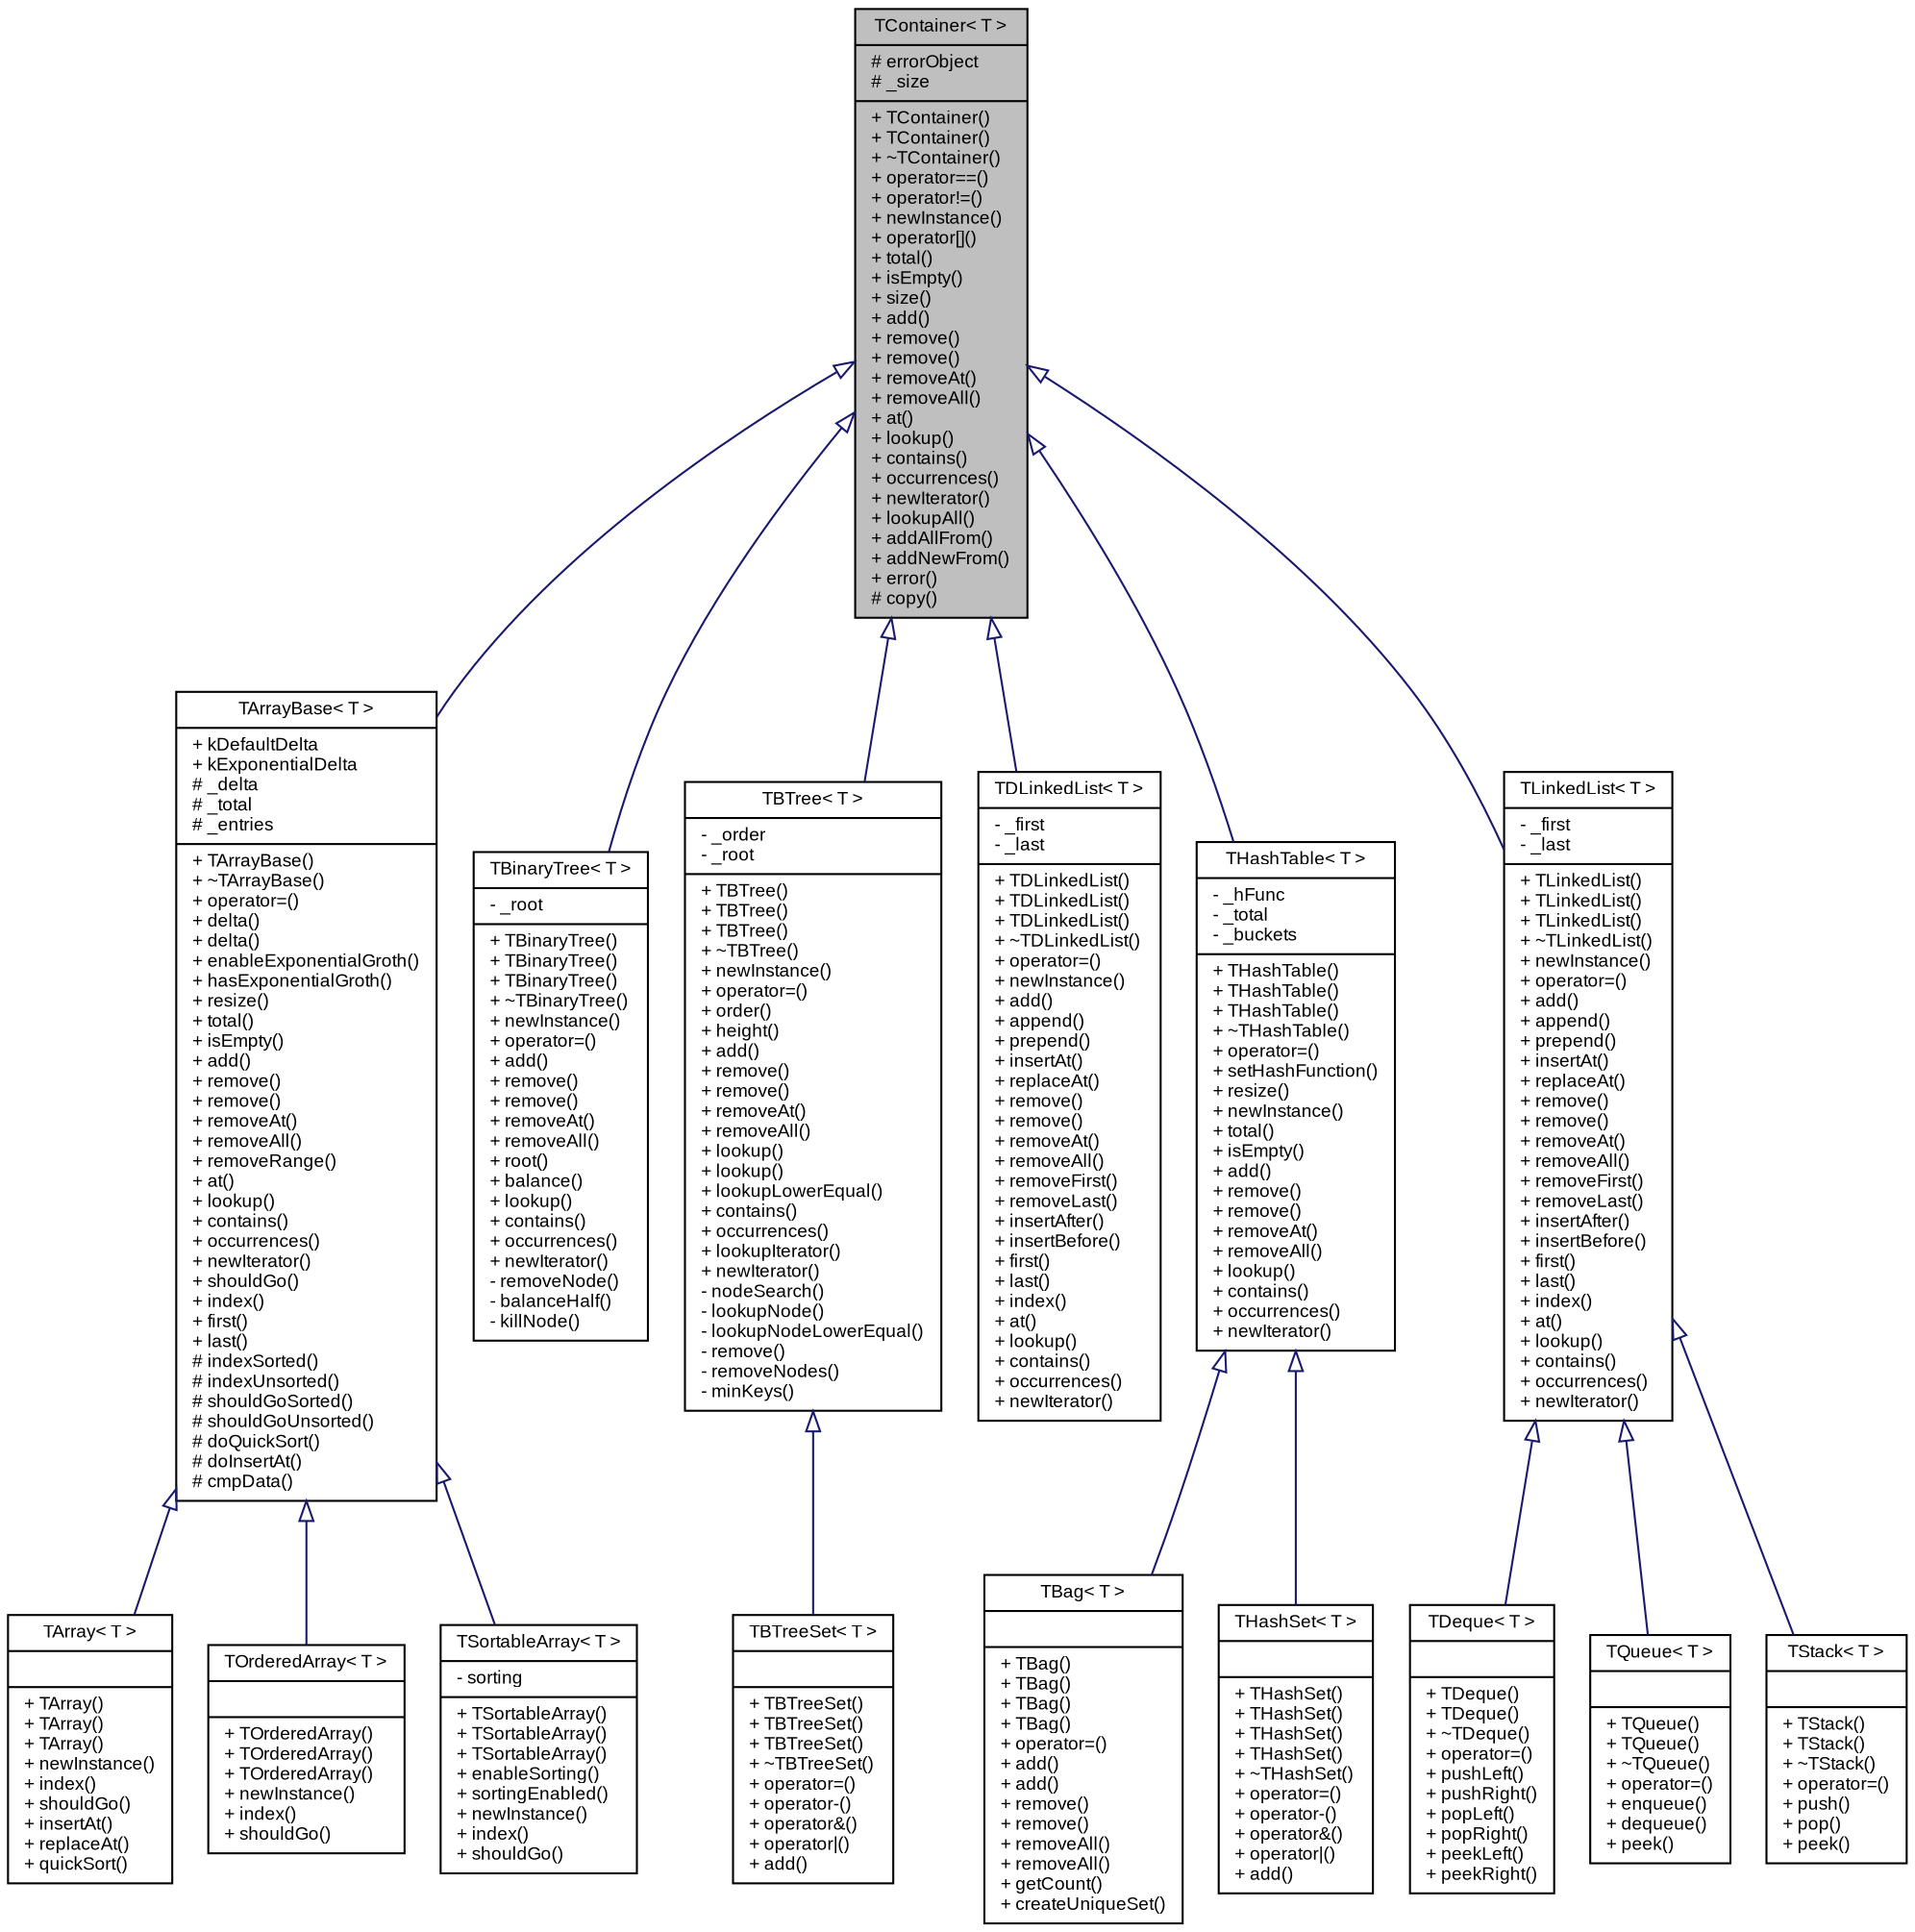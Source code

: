digraph G
{
  bgcolor="transparent";
  edge [fontname="Arial",fontsize="9",labelfontname="Arial",labelfontsize="9"];
  node [fontname="Arial",fontsize="9",shape=record];
  Node1 [label="{TContainer\< T \>\n|# errorObject\l# _size\l|+ TContainer()\l+ TContainer()\l+ ~TContainer()\l+ operator==()\l+ operator!=()\l+ newInstance()\l+ operator[]()\l+ total()\l+ isEmpty()\l+ size()\l+ add()\l+ remove()\l+ remove()\l+ removeAt()\l+ removeAll()\l+ at()\l+ lookup()\l+ contains()\l+ occurrences()\l+ newIterator()\l+ lookupAll()\l+ addAllFrom()\l+ addNewFrom()\l+ error()\l# copy()\l}",height=0.2,width=0.4,color="black", fillcolor="grey75", style="filled" fontcolor="black"];
  Node1 -> Node2 [dir=back,color="midnightblue",fontsize="9",style="solid",arrowtail="empty",fontname="Arial"];
  Node2 [label="{TArrayBase\< T \>\n|+ kDefaultDelta\l+ kExponentialDelta\l# _delta\l# _total\l# _entries\l|+ TArrayBase()\l+ ~TArrayBase()\l+ operator=()\l+ delta()\l+ delta()\l+ enableExponentialGroth()\l+ hasExponentialGroth()\l+ resize()\l+ total()\l+ isEmpty()\l+ add()\l+ remove()\l+ remove()\l+ removeAt()\l+ removeAll()\l+ removeRange()\l+ at()\l+ lookup()\l+ contains()\l+ occurrences()\l+ newIterator()\l+ shouldGo()\l+ index()\l+ first()\l+ last()\l# indexSorted()\l# indexUnsorted()\l# shouldGoSorted()\l# shouldGoUnsorted()\l# doQuickSort()\l# doInsertAt()\l# cmpData()\l}",height=0.2,width=0.4,color="black",URL="$classSteinberg_1_1TArrayBase.html",tooltip="Template array base class."];
  Node2 -> Node3 [dir=back,color="midnightblue",fontsize="9",style="solid",arrowtail="empty",fontname="Arial"];
  Node3 [label="{TArray\< T \>\n||+ TArray()\l+ TArray()\l+ TArray()\l+ newInstance()\l+ index()\l+ shouldGo()\l+ insertAt()\l+ replaceAt()\l+ quickSort()\l}",height=0.2,width=0.4,color="black",URL="$classSteinberg_1_1TArray.html",tooltip="Array container template."];
  Node2 -> Node4 [dir=back,color="midnightblue",fontsize="9",style="solid",arrowtail="empty",fontname="Arial"];
  Node4 [label="{TOrderedArray\< T \>\n||+ TOrderedArray()\l+ TOrderedArray()\l+ TOrderedArray()\l+ newInstance()\l+ index()\l+ shouldGo()\l}",height=0.2,width=0.4,color="black",URL="$classSteinberg_1_1TOrderedArray.html",tooltip="Ordered Array container template."];
  Node2 -> Node5 [dir=back,color="midnightblue",fontsize="9",style="solid",arrowtail="empty",fontname="Arial"];
  Node5 [label="{TSortableArray\< T \>\n|- sorting\l|+ TSortableArray()\l+ TSortableArray()\l+ TSortableArray()\l+ enableSorting()\l+ sortingEnabled()\l+ newInstance()\l+ index()\l+ shouldGo()\l}",height=0.2,width=0.4,color="black",URL="$classSteinberg_1_1TSortableArray.html",tooltip="Sortable Array container template."];
  Node1 -> Node6 [dir=back,color="midnightblue",fontsize="9",style="solid",arrowtail="empty",fontname="Arial"];
  Node6 [label="{TBinaryTree\< T \>\n|- _root\l|+ TBinaryTree()\l+ TBinaryTree()\l+ TBinaryTree()\l+ ~TBinaryTree()\l+ newInstance()\l+ operator=()\l+ add()\l+ remove()\l+ remove()\l+ removeAt()\l+ removeAll()\l+ root()\l+ balance()\l+ lookup()\l+ contains()\l+ occurrences()\l+ newIterator()\l- removeNode()\l- balanceHalf()\l- killNode()\l}",height=0.2,width=0.4,color="black",URL="$classSteinberg_1_1TBinaryTree.html",tooltip="TBinaryTree is a rooted binary tree."];
  Node1 -> Node7 [dir=back,color="midnightblue",fontsize="9",style="solid",arrowtail="empty",fontname="Arial"];
  Node7 [label="{TBTree\< T \>\n|- _order\l- _root\l|+ TBTree()\l+ TBTree()\l+ TBTree()\l+ ~TBTree()\l+ newInstance()\l+ operator=()\l+ order()\l+ height()\l+ add()\l+ remove()\l+ remove()\l+ removeAt()\l+ removeAll()\l+ lookup()\l+ lookup()\l+ lookupLowerEqual()\l+ contains()\l+ occurrences()\l+ lookupIterator()\l+ newIterator()\l- nodeSearch()\l- lookupNode()\l- lookupNodeLowerEqual()\l- remove()\l- removeNodes()\l- minKeys()\l}",height=0.2,width=0.4,color="black",URL="$classSteinberg_1_1TBTree.html",tooltip="BTree template definition."];
  Node7 -> Node8 [dir=back,color="midnightblue",fontsize="9",style="solid",arrowtail="empty",fontname="Arial"];
  Node8 [label="{TBTreeSet\< T \>\n||+ TBTreeSet()\l+ TBTreeSet()\l+ TBTreeSet()\l+ ~TBTreeSet()\l+ operator=()\l+ operator-()\l+ operator&()\l+ operator\|()\l+ add()\l}",height=0.2,width=0.4,color="black",URL="$classSteinberg_1_1TBTreeSet.html",tooltip="B-Tree set template definition."];
  Node1 -> Node9 [dir=back,color="midnightblue",fontsize="9",style="solid",arrowtail="empty",fontname="Arial"];
  Node9 [label="{TDLinkedList\< T \>\n|- _first\l- _last\l|+ TDLinkedList()\l+ TDLinkedList()\l+ TDLinkedList()\l+ ~TDLinkedList()\l+ operator=()\l+ newInstance()\l+ add()\l+ append()\l+ prepend()\l+ insertAt()\l+ replaceAt()\l+ remove()\l+ remove()\l+ removeAt()\l+ removeAll()\l+ removeFirst()\l+ removeLast()\l+ insertAfter()\l+ insertBefore()\l+ first()\l+ last()\l+ index()\l+ at()\l+ lookup()\l+ contains()\l+ occurrences()\l+ newIterator()\l}",height=0.2,width=0.4,color="black",URL="$classSteinberg_1_1TDLinkedList.html",tooltip="Doubly linked template list."];
  Node1 -> Node10 [dir=back,color="midnightblue",fontsize="9",style="solid",arrowtail="empty",fontname="Arial"];
  Node10 [label="{THashTable\< T \>\n|- _hFunc\l- _total\l- _buckets\l|+ THashTable()\l+ THashTable()\l+ THashTable()\l+ ~THashTable()\l+ operator=()\l+ setHashFunction()\l+ resize()\l+ newInstance()\l+ total()\l+ isEmpty()\l+ add()\l+ remove()\l+ remove()\l+ removeAt()\l+ removeAll()\l+ lookup()\l+ contains()\l+ occurrences()\l+ newIterator()\l}",height=0.2,width=0.4,color="black",URL="$classSteinberg_1_1THashTable.html",tooltip="Hash Table templateA hash table is a list of buckets."];
  Node10 -> Node11 [dir=back,color="midnightblue",fontsize="9",style="solid",arrowtail="empty",fontname="Arial"];
  Node11 [label="{TBag\< T \>\n||+ TBag()\l+ TBag()\l+ TBag()\l+ TBag()\l+ operator=()\l+ add()\l+ add()\l+ remove()\l+ remove()\l+ removeAll()\l+ removeAll()\l+ getCount()\l+ createUniqueSet()\l}",height=0.2,width=0.4,color="black",URL="$classSteinberg_1_1TBag.html",tooltip="Bag template."];
  Node10 -> Node12 [dir=back,color="midnightblue",fontsize="9",style="solid",arrowtail="empty",fontname="Arial"];
  Node12 [label="{THashSet\< T \>\n||+ THashSet()\l+ THashSet()\l+ THashSet()\l+ THashSet()\l+ ~THashSet()\l+ operator=()\l+ operator-()\l+ operator&()\l+ operator\|()\l+ add()\l}",height=0.2,width=0.4,color="black",URL="$classSteinberg_1_1THashSet.html",tooltip="A hash set is a collection of items, without any particular order and without repetitions..."];
  Node1 -> Node13 [dir=back,color="midnightblue",fontsize="9",style="solid",arrowtail="empty",fontname="Arial"];
  Node13 [label="{TLinkedList\< T \>\n|- _first\l- _last\l|+ TLinkedList()\l+ TLinkedList()\l+ TLinkedList()\l+ ~TLinkedList()\l+ newInstance()\l+ operator=()\l+ add()\l+ append()\l+ prepend()\l+ insertAt()\l+ replaceAt()\l+ remove()\l+ remove()\l+ removeAt()\l+ removeAll()\l+ removeFirst()\l+ removeLast()\l+ insertAfter()\l+ insertBefore()\l+ first()\l+ last()\l+ index()\l+ at()\l+ lookup()\l+ contains()\l+ occurrences()\l+ newIterator()\l}",height=0.2,width=0.4,color="black",URL="$classSteinberg_1_1TLinkedList.html",tooltip="Single linked list template definition."];
  Node13 -> Node14 [dir=back,color="midnightblue",fontsize="9",style="solid",arrowtail="empty",fontname="Arial"];
  Node14 [label="{TDeque\< T \>\n||+ TDeque()\l+ TDeque()\l+ ~TDeque()\l+ operator=()\l+ pushLeft()\l+ pushRight()\l+ popLeft()\l+ popRight()\l+ peekLeft()\l+ peekRight()\l}",height=0.2,width=0.4,color="black",URL="$classSteinberg_1_1TDeque.html",tooltip="TDeque is a double ended queue."];
  Node13 -> Node15 [dir=back,color="midnightblue",fontsize="9",style="solid",arrowtail="empty",fontname="Arial"];
  Node15 [label="{TQueue\< T \>\n||+ TQueue()\l+ TQueue()\l+ ~TQueue()\l+ operator=()\l+ enqueue()\l+ dequeue()\l+ peek()\l}",height=0.2,width=0.4,color="black",URL="$classSteinberg_1_1TQueue.html",tooltip="Queue template."];
  Node13 -> Node16 [dir=back,color="midnightblue",fontsize="9",style="solid",arrowtail="empty",fontname="Arial"];
  Node16 [label="{TStack\< T \>\n||+ TStack()\l+ TStack()\l+ ~TStack()\l+ operator=()\l+ push()\l+ pop()\l+ peek()\l}",height=0.2,width=0.4,color="black",URL="$classSteinberg_1_1TStack.html",tooltip="TStack is a template container based on the LIFO-principle (last in/first out)."];
}
